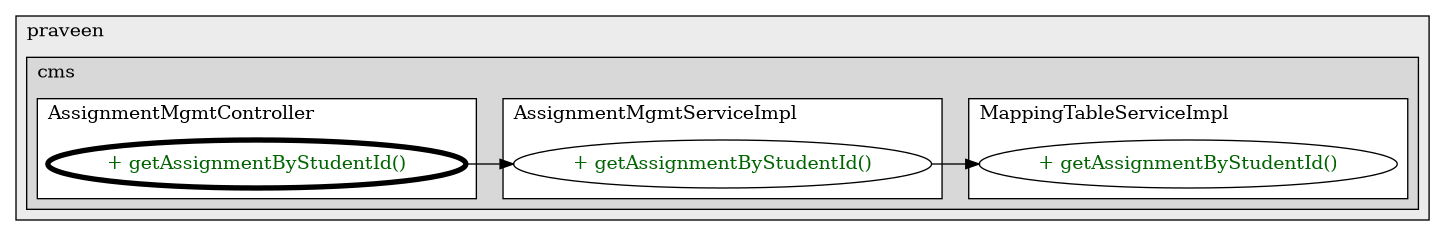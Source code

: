 @startuml

/' diagram meta data start
config=CallConfiguration;
{
  "rootMethod": "s.praveen.cms.controller.AssignmentMgmtController#getAssignmentByStudentId(long)",
  "projectClassification": {
    "searchMode": "OpenProject", // OpenProject, AllProjects
    "includedProjects": "",
    "pathEndKeywords": "*.impl",
    "isClientPath": "",
    "isClientName": "",
    "isTestPath": "",
    "isTestName": "",
    "isMappingPath": "",
    "isMappingName": "",
    "isDataAccessPath": "",
    "isDataAccessName": "",
    "isDataStructurePath": "",
    "isDataStructureName": "",
    "isInterfaceStructuresPath": "",
    "isInterfaceStructuresName": "",
    "isEntryPointPath": "",
    "isEntryPointName": "",
    "treatFinalFieldsAsMandatory": false
  },
  "graphRestriction": {
    "classPackageExcludeFilter": "",
    "classPackageIncludeFilter": "",
    "classNameExcludeFilter": "",
    "classNameIncludeFilter": "",
    "methodNameExcludeFilter": "",
    "methodNameIncludeFilter": "",
    "removeByInheritance": "", // inheritance/annotation based filtering is done in a second step
    "removeByAnnotation": "",
    "removeByClassPackage": "", // cleanup the graph after inheritance/annotation based filtering is done
    "removeByClassName": "",
    "cutMappings": false,
    "cutEnum": true,
    "cutTests": true,
    "cutClient": true,
    "cutDataAccess": true,
    "cutInterfaceStructures": true,
    "cutDataStructures": true,
    "cutGetterAndSetter": true,
    "cutConstructors": true
  },
  "graphTraversal": {
    "forwardDepth": 3,
    "backwardDepth": 3,
    "classPackageExcludeFilter": "",
    "classPackageIncludeFilter": "",
    "classNameExcludeFilter": "",
    "classNameIncludeFilter": "",
    "methodNameExcludeFilter": "",
    "methodNameIncludeFilter": "",
    "hideMappings": false,
    "hideDataStructures": false,
    "hidePrivateMethods": true,
    "hideInterfaceCalls": true, // indirection: implementation -> interface (is hidden) -> implementation
    "onlyShowApplicationEntryPoints": false, // root node is included
    "useMethodCallsForStructureDiagram": "ForwardOnly" // ForwardOnly, BothDirections, No
  },
  "details": {
    "aggregation": "GroupByClass", // ByClass, GroupByClass, None
    "showMethodParametersTypes": false,
    "showMethodParametersNames": false,
    "showMethodReturnType": false,
    "showPackageLevels": 2,
    "showCallOrder": false,
    "edgeMode": "MethodsOnly", // TypesOnly, MethodsOnly, TypesAndMethods, MethodsAndDirectTypeUsage
    "showDetailedClassStructure": false
  },
  "rootClass": "s.praveen.cms.controller.AssignmentMgmtController",
  "extensionCallbackMethod": "" // qualified.class.name#methodName - signature: public static String method(String)
}
diagram meta data end '/



digraph g {
    rankdir="LR"
    splines=polyline
    

'nodes 
subgraph cluster_321882441 { 
   	label=praveen
	labeljust=l
	fillcolor="#ececec"
	style=filled
   
   subgraph cluster_1915834990 { 
   	label=cms
	labeljust=l
	fillcolor="#d8d8d8"
	style=filled
   
   subgraph cluster_1265051707 { 
   	label=AssignmentMgmtController
	labeljust=l
	fillcolor=white
	style=filled
   
   AssignmentMgmtController1177992531XXXgetAssignmentByStudentId3327612[
	label="+ getAssignmentByStudentId()"
	style=filled
	fillcolor=white
	tooltip="AssignmentMgmtController

&#10;  Gets assignment by student id.&#10; &#10;  @param studentId the student id&#10;  @return the assignment by student id&#10; "
	penwidth=4
	fontcolor=darkgreen
];
} 

subgraph cluster_733402199 { 
   	label=MappingTableServiceImpl
	labeljust=l
	fillcolor=white
	style=filled
   
   MappingTableServiceImpl105350576XXXgetAssignmentByStudentId3327612[
	label="+ getAssignmentByStudentId()"
	style=filled
	fillcolor=white
	tooltip="MappingTableServiceImpl

&#10;  Gets assignment by student id.&#10; &#10;  @param studentId the student id&#10;  @return the assignment by student id&#10; "
	fontcolor=darkgreen
];
} 

subgraph cluster_984077943 { 
   	label=AssignmentMgmtServiceImpl
	labeljust=l
	fillcolor=white
	style=filled
   
   AssignmentMgmtServiceImpl105350576XXXgetAssignmentByStudentId3327612[
	label="+ getAssignmentByStudentId()"
	style=filled
	fillcolor=white
	tooltip="AssignmentMgmtServiceImpl

&#10;  Gets assignment by student id.&#10; &#10;  @param studentId the student id&#10;  @return the assignment by student id&#10;  @throws UnableToProcessException the unable to process exception&#10; "
	fontcolor=darkgreen
];
} 
} 
} 

'edges    
AssignmentMgmtController1177992531XXXgetAssignmentByStudentId3327612 -> AssignmentMgmtServiceImpl105350576XXXgetAssignmentByStudentId3327612;
AssignmentMgmtServiceImpl105350576XXXgetAssignmentByStudentId3327612 -> MappingTableServiceImpl105350576XXXgetAssignmentByStudentId3327612;
    
}
@enduml